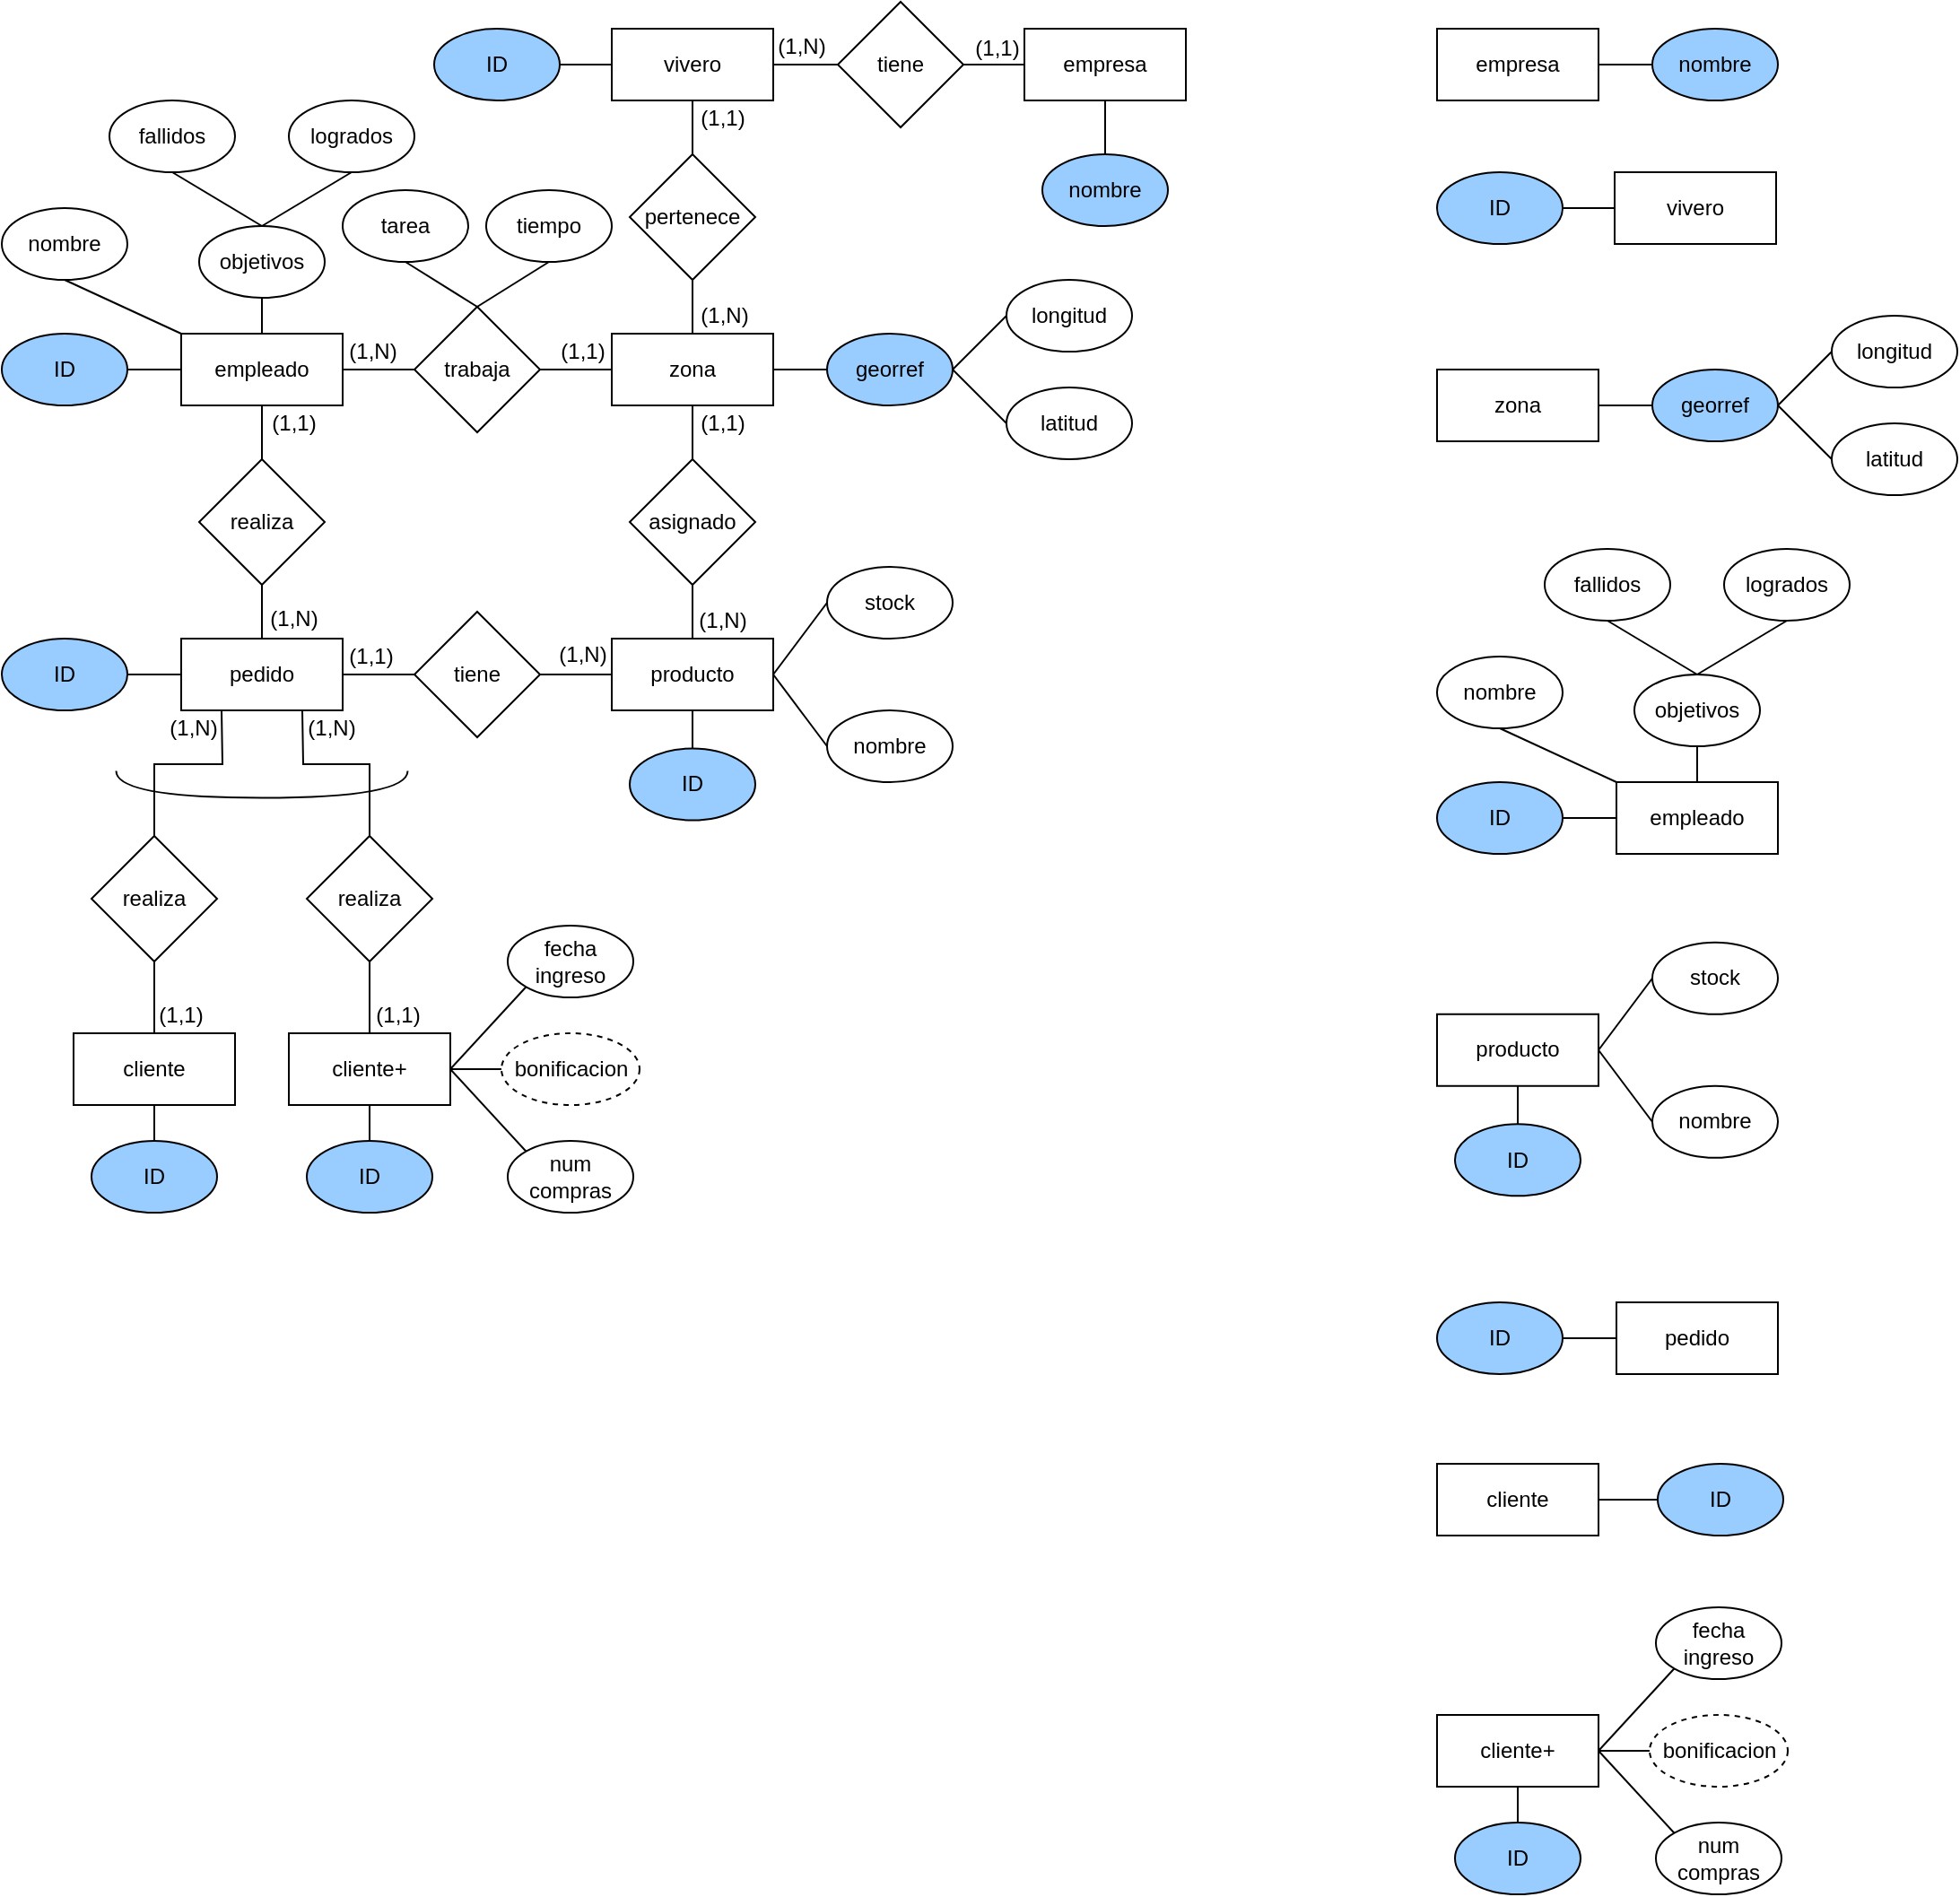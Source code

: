 <mxfile version="24.7.17">
  <diagram name="Page-1" id="-9zppOIPTw8OUFToroB6">
    <mxGraphModel dx="1194" dy="797" grid="1" gridSize="10" guides="1" tooltips="1" connect="1" arrows="1" fold="1" page="1" pageScale="1" pageWidth="827" pageHeight="1169" math="0" shadow="0">
      <root>
        <mxCell id="0" />
        <mxCell id="1" parent="0" />
        <mxCell id="0w6hp5Dj4LU8r-eOPLkV-1" value="vivero" style="rounded=0;whiteSpace=wrap;html=1;" parent="1" vertex="1">
          <mxGeometry x="350" y="80" width="90" height="40" as="geometry" />
        </mxCell>
        <mxCell id="0w6hp5Dj4LU8r-eOPLkV-2" value="zona" style="rounded=0;whiteSpace=wrap;html=1;" parent="1" vertex="1">
          <mxGeometry x="350" y="250" width="90" height="40" as="geometry" />
        </mxCell>
        <mxCell id="0w6hp5Dj4LU8r-eOPLkV-3" value="pertenece" style="rhombus;whiteSpace=wrap;html=1;" parent="1" vertex="1">
          <mxGeometry x="360" y="150" width="70" height="70" as="geometry" />
        </mxCell>
        <mxCell id="0w6hp5Dj4LU8r-eOPLkV-5" value="" style="endArrow=none;html=1;rounded=0;entryX=0.5;entryY=1;entryDx=0;entryDy=0;exitX=0.5;exitY=0;exitDx=0;exitDy=0;" parent="1" source="0w6hp5Dj4LU8r-eOPLkV-3" target="0w6hp5Dj4LU8r-eOPLkV-1" edge="1">
          <mxGeometry width="50" height="50" relative="1" as="geometry">
            <mxPoint x="390" y="410" as="sourcePoint" />
            <mxPoint x="440" y="360" as="targetPoint" />
          </mxGeometry>
        </mxCell>
        <mxCell id="0w6hp5Dj4LU8r-eOPLkV-6" value="" style="endArrow=none;html=1;rounded=0;entryX=0.5;entryY=1;entryDx=0;entryDy=0;exitX=0.5;exitY=0;exitDx=0;exitDy=0;" parent="1" source="0w6hp5Dj4LU8r-eOPLkV-2" target="0w6hp5Dj4LU8r-eOPLkV-3" edge="1">
          <mxGeometry width="50" height="50" relative="1" as="geometry">
            <mxPoint x="390" y="140" as="sourcePoint" />
            <mxPoint x="390" y="100" as="targetPoint" />
          </mxGeometry>
        </mxCell>
        <mxCell id="0w6hp5Dj4LU8r-eOPLkV-7" value="(1,1)" style="text;html=1;align=center;verticalAlign=middle;whiteSpace=wrap;rounded=0;" parent="1" vertex="1">
          <mxGeometry x="392" y="120" width="40" height="20" as="geometry" />
        </mxCell>
        <mxCell id="0w6hp5Dj4LU8r-eOPLkV-8" value="(1,N)" style="text;html=1;align=center;verticalAlign=middle;whiteSpace=wrap;rounded=0;" parent="1" vertex="1">
          <mxGeometry x="393" y="230" width="40" height="20" as="geometry" />
        </mxCell>
        <mxCell id="0w6hp5Dj4LU8r-eOPLkV-9" value="georref" style="ellipse;whiteSpace=wrap;html=1;fillColor=#99CCFF;" parent="1" vertex="1">
          <mxGeometry x="470" y="250" width="70" height="40" as="geometry" />
        </mxCell>
        <mxCell id="0w6hp5Dj4LU8r-eOPLkV-10" value="latitud" style="ellipse;whiteSpace=wrap;html=1;" parent="1" vertex="1">
          <mxGeometry x="570" y="280" width="70" height="40" as="geometry" />
        </mxCell>
        <mxCell id="0w6hp5Dj4LU8r-eOPLkV-11" value="longitud" style="ellipse;whiteSpace=wrap;html=1;" parent="1" vertex="1">
          <mxGeometry x="570" y="220" width="70" height="40" as="geometry" />
        </mxCell>
        <mxCell id="0w6hp5Dj4LU8r-eOPLkV-12" value="" style="endArrow=none;html=1;rounded=0;entryX=0;entryY=0.5;entryDx=0;entryDy=0;exitX=1;exitY=0.5;exitDx=0;exitDy=0;" parent="1" source="0w6hp5Dj4LU8r-eOPLkV-9" target="0w6hp5Dj4LU8r-eOPLkV-11" edge="1">
          <mxGeometry width="50" height="50" relative="1" as="geometry">
            <mxPoint x="390" y="140" as="sourcePoint" />
            <mxPoint x="390" y="100" as="targetPoint" />
          </mxGeometry>
        </mxCell>
        <mxCell id="0w6hp5Dj4LU8r-eOPLkV-13" value="" style="endArrow=none;html=1;rounded=0;exitX=0;exitY=0.5;exitDx=0;exitDy=0;entryX=1;entryY=0.5;entryDx=0;entryDy=0;" parent="1" source="0w6hp5Dj4LU8r-eOPLkV-10" target="0w6hp5Dj4LU8r-eOPLkV-9" edge="1">
          <mxGeometry width="50" height="50" relative="1" as="geometry">
            <mxPoint x="400" y="150" as="sourcePoint" />
            <mxPoint x="550" y="280" as="targetPoint" />
          </mxGeometry>
        </mxCell>
        <mxCell id="0w6hp5Dj4LU8r-eOPLkV-14" value="" style="endArrow=none;html=1;rounded=0;entryX=1;entryY=0.5;entryDx=0;entryDy=0;exitX=0;exitY=0.5;exitDx=0;exitDy=0;" parent="1" source="0w6hp5Dj4LU8r-eOPLkV-9" target="0w6hp5Dj4LU8r-eOPLkV-2" edge="1">
          <mxGeometry width="50" height="50" relative="1" as="geometry">
            <mxPoint x="410" y="160" as="sourcePoint" />
            <mxPoint x="410" y="120" as="targetPoint" />
          </mxGeometry>
        </mxCell>
        <mxCell id="0w6hp5Dj4LU8r-eOPLkV-17" value="trabaja" style="rhombus;whiteSpace=wrap;html=1;" parent="1" vertex="1">
          <mxGeometry x="240" y="235" width="70" height="70" as="geometry" />
        </mxCell>
        <mxCell id="0w6hp5Dj4LU8r-eOPLkV-18" value="empleado" style="rounded=0;whiteSpace=wrap;html=1;" parent="1" vertex="1">
          <mxGeometry x="110" y="250" width="90" height="40" as="geometry" />
        </mxCell>
        <mxCell id="0w6hp5Dj4LU8r-eOPLkV-19" value="" style="endArrow=none;html=1;rounded=0;entryX=1;entryY=0.5;entryDx=0;entryDy=0;exitX=0;exitY=0.5;exitDx=0;exitDy=0;" parent="1" source="0w6hp5Dj4LU8r-eOPLkV-2" target="0w6hp5Dj4LU8r-eOPLkV-17" edge="1">
          <mxGeometry width="50" height="50" relative="1" as="geometry">
            <mxPoint x="550" y="280" as="sourcePoint" />
            <mxPoint x="580" y="250" as="targetPoint" />
          </mxGeometry>
        </mxCell>
        <mxCell id="0w6hp5Dj4LU8r-eOPLkV-20" value="" style="endArrow=none;html=1;rounded=0;entryX=1;entryY=0.5;entryDx=0;entryDy=0;exitX=0;exitY=0.5;exitDx=0;exitDy=0;" parent="1" source="0w6hp5Dj4LU8r-eOPLkV-17" target="0w6hp5Dj4LU8r-eOPLkV-18" edge="1">
          <mxGeometry width="50" height="50" relative="1" as="geometry">
            <mxPoint x="560" y="290" as="sourcePoint" />
            <mxPoint x="590" y="260" as="targetPoint" />
          </mxGeometry>
        </mxCell>
        <mxCell id="0w6hp5Dj4LU8r-eOPLkV-21" value="(1,1)" style="text;html=1;align=center;verticalAlign=middle;whiteSpace=wrap;rounded=0;" parent="1" vertex="1">
          <mxGeometry x="314" y="250" width="40" height="20" as="geometry" />
        </mxCell>
        <mxCell id="0w6hp5Dj4LU8r-eOPLkV-22" value="(1,N)" style="text;html=1;align=center;verticalAlign=middle;whiteSpace=wrap;rounded=0;" parent="1" vertex="1">
          <mxGeometry x="197" y="250" width="40" height="20" as="geometry" />
        </mxCell>
        <mxCell id="0w6hp5Dj4LU8r-eOPLkV-24" value="objetivos" style="ellipse;whiteSpace=wrap;html=1;" parent="1" vertex="1">
          <mxGeometry x="120" y="190" width="70" height="40" as="geometry" />
        </mxCell>
        <mxCell id="0w6hp5Dj4LU8r-eOPLkV-25" value="" style="endArrow=none;html=1;rounded=0;entryX=0.5;entryY=1;entryDx=0;entryDy=0;exitX=0.5;exitY=0;exitDx=0;exitDy=0;" parent="1" source="0w6hp5Dj4LU8r-eOPLkV-18" target="0w6hp5Dj4LU8r-eOPLkV-24" edge="1">
          <mxGeometry width="50" height="50" relative="1" as="geometry">
            <mxPoint x="550" y="280" as="sourcePoint" />
            <mxPoint x="580" y="250" as="targetPoint" />
          </mxGeometry>
        </mxCell>
        <mxCell id="0w6hp5Dj4LU8r-eOPLkV-26" value="logrados" style="ellipse;whiteSpace=wrap;html=1;" parent="1" vertex="1">
          <mxGeometry x="170" y="120" width="70" height="40" as="geometry" />
        </mxCell>
        <mxCell id="0w6hp5Dj4LU8r-eOPLkV-27" value="fallidos" style="ellipse;whiteSpace=wrap;html=1;" parent="1" vertex="1">
          <mxGeometry x="70" y="120" width="70" height="40" as="geometry" />
        </mxCell>
        <mxCell id="0w6hp5Dj4LU8r-eOPLkV-28" value="" style="endArrow=none;html=1;rounded=0;entryX=0.5;entryY=1;entryDx=0;entryDy=0;" parent="1" target="0w6hp5Dj4LU8r-eOPLkV-18" edge="1">
          <mxGeometry width="50" height="50" relative="1" as="geometry">
            <mxPoint x="155" y="320" as="sourcePoint" />
            <mxPoint x="165" y="230" as="targetPoint" />
          </mxGeometry>
        </mxCell>
        <mxCell id="0w6hp5Dj4LU8r-eOPLkV-29" value="" style="endArrow=none;html=1;rounded=0;entryX=0.5;entryY=1;entryDx=0;entryDy=0;exitX=0.5;exitY=0;exitDx=0;exitDy=0;" parent="1" source="0w6hp5Dj4LU8r-eOPLkV-24" target="0w6hp5Dj4LU8r-eOPLkV-27" edge="1">
          <mxGeometry width="50" height="50" relative="1" as="geometry">
            <mxPoint x="175" y="270" as="sourcePoint" />
            <mxPoint x="175" y="240" as="targetPoint" />
          </mxGeometry>
        </mxCell>
        <mxCell id="0w6hp5Dj4LU8r-eOPLkV-30" value="" style="endArrow=none;html=1;rounded=0;exitX=0;exitY=0.5;exitDx=0;exitDy=0;entryX=1;entryY=0.5;entryDx=0;entryDy=0;" parent="1" source="0w6hp5Dj4LU8r-eOPLkV-18" target="0w6hp5Dj4LU8r-eOPLkV-31" edge="1">
          <mxGeometry width="50" height="50" relative="1" as="geometry">
            <mxPoint x="165" y="260" as="sourcePoint" />
            <mxPoint x="70" y="270" as="targetPoint" />
          </mxGeometry>
        </mxCell>
        <mxCell id="0w6hp5Dj4LU8r-eOPLkV-31" value="ID" style="ellipse;whiteSpace=wrap;html=1;fillColor=#99CCFF;" parent="1" vertex="1">
          <mxGeometry x="10" y="250" width="70" height="40" as="geometry" />
        </mxCell>
        <mxCell id="0w6hp5Dj4LU8r-eOPLkV-35" value="" style="endArrow=none;html=1;rounded=0;exitX=0;exitY=0;exitDx=0;exitDy=0;entryX=0.5;entryY=1;entryDx=0;entryDy=0;" parent="1" source="0w6hp5Dj4LU8r-eOPLkV-18" target="0w6hp5Dj4LU8r-eOPLkV-36" edge="1">
          <mxGeometry width="50" height="50" relative="1" as="geometry">
            <mxPoint x="110" y="215" as="sourcePoint" />
            <mxPoint x="70" y="215" as="targetPoint" />
          </mxGeometry>
        </mxCell>
        <mxCell id="0w6hp5Dj4LU8r-eOPLkV-36" value="nombre" style="ellipse;whiteSpace=wrap;html=1;" parent="1" vertex="1">
          <mxGeometry x="10" y="180" width="70" height="40" as="geometry" />
        </mxCell>
        <mxCell id="0w6hp5Dj4LU8r-eOPLkV-37" value="pedido" style="rounded=0;whiteSpace=wrap;html=1;" parent="1" vertex="1">
          <mxGeometry x="110" y="420" width="90" height="40" as="geometry" />
        </mxCell>
        <mxCell id="0w6hp5Dj4LU8r-eOPLkV-38" value="realiza" style="rhombus;whiteSpace=wrap;html=1;" parent="1" vertex="1">
          <mxGeometry x="120" y="320" width="70" height="70" as="geometry" />
        </mxCell>
        <mxCell id="0w6hp5Dj4LU8r-eOPLkV-39" value="" style="endArrow=none;html=1;rounded=0;entryX=0.5;entryY=1;entryDx=0;entryDy=0;exitX=0.5;exitY=0;exitDx=0;exitDy=0;" parent="1" source="0w6hp5Dj4LU8r-eOPLkV-24" target="0w6hp5Dj4LU8r-eOPLkV-26" edge="1">
          <mxGeometry width="50" height="50" relative="1" as="geometry">
            <mxPoint x="165" y="200" as="sourcePoint" />
            <mxPoint x="215" y="170" as="targetPoint" />
          </mxGeometry>
        </mxCell>
        <mxCell id="0w6hp5Dj4LU8r-eOPLkV-40" value="" style="endArrow=none;html=1;rounded=0;entryX=0.5;entryY=0;entryDx=0;entryDy=0;" parent="1" target="0w6hp5Dj4LU8r-eOPLkV-37" edge="1">
          <mxGeometry width="50" height="50" relative="1" as="geometry">
            <mxPoint x="155" y="390" as="sourcePoint" />
            <mxPoint x="225" y="180" as="targetPoint" />
          </mxGeometry>
        </mxCell>
        <mxCell id="0w6hp5Dj4LU8r-eOPLkV-41" value="(1,N)" style="text;html=1;align=center;verticalAlign=middle;whiteSpace=wrap;rounded=0;" parent="1" vertex="1">
          <mxGeometry x="153" y="399" width="40" height="20" as="geometry" />
        </mxCell>
        <mxCell id="0w6hp5Dj4LU8r-eOPLkV-42" value="(1,1)" style="text;html=1;align=center;verticalAlign=middle;whiteSpace=wrap;rounded=0;" parent="1" vertex="1">
          <mxGeometry x="153" y="290" width="40" height="20" as="geometry" />
        </mxCell>
        <mxCell id="0w6hp5Dj4LU8r-eOPLkV-44" value="producto" style="rounded=0;whiteSpace=wrap;html=1;" parent="1" vertex="1">
          <mxGeometry x="350" y="420" width="90" height="40" as="geometry" />
        </mxCell>
        <mxCell id="0w6hp5Dj4LU8r-eOPLkV-45" value="asignado" style="rhombus;whiteSpace=wrap;html=1;" parent="1" vertex="1">
          <mxGeometry x="360" y="320" width="70" height="70" as="geometry" />
        </mxCell>
        <mxCell id="0w6hp5Dj4LU8r-eOPLkV-47" value="" style="endArrow=none;html=1;rounded=0;entryX=0.5;entryY=1;entryDx=0;entryDy=0;exitX=0.5;exitY=0;exitDx=0;exitDy=0;" parent="1" source="0w6hp5Dj4LU8r-eOPLkV-44" target="0w6hp5Dj4LU8r-eOPLkV-45" edge="1">
          <mxGeometry width="50" height="50" relative="1" as="geometry">
            <mxPoint x="165" y="330" as="sourcePoint" />
            <mxPoint x="165" y="300" as="targetPoint" />
          </mxGeometry>
        </mxCell>
        <mxCell id="0w6hp5Dj4LU8r-eOPLkV-48" value="" style="endArrow=none;html=1;rounded=0;entryX=0.5;entryY=1;entryDx=0;entryDy=0;exitX=0.5;exitY=0;exitDx=0;exitDy=0;" parent="1" source="0w6hp5Dj4LU8r-eOPLkV-45" target="0w6hp5Dj4LU8r-eOPLkV-2" edge="1">
          <mxGeometry width="50" height="50" relative="1" as="geometry">
            <mxPoint x="405" y="430" as="sourcePoint" />
            <mxPoint x="405" y="400" as="targetPoint" />
          </mxGeometry>
        </mxCell>
        <mxCell id="0w6hp5Dj4LU8r-eOPLkV-49" value="(1,N)" style="text;html=1;align=center;verticalAlign=middle;whiteSpace=wrap;rounded=0;" parent="1" vertex="1">
          <mxGeometry x="392" y="400" width="40" height="20" as="geometry" />
        </mxCell>
        <mxCell id="0w6hp5Dj4LU8r-eOPLkV-50" value="(1,1)" style="text;html=1;align=center;verticalAlign=middle;whiteSpace=wrap;rounded=0;" parent="1" vertex="1">
          <mxGeometry x="392" y="290" width="40" height="20" as="geometry" />
        </mxCell>
        <mxCell id="0w6hp5Dj4LU8r-eOPLkV-51" value="tiene" style="rhombus;whiteSpace=wrap;html=1;" parent="1" vertex="1">
          <mxGeometry x="240" y="405" width="70" height="70" as="geometry" />
        </mxCell>
        <mxCell id="0w6hp5Dj4LU8r-eOPLkV-55" value="" style="endArrow=none;html=1;rounded=0;entryX=0;entryY=0.5;entryDx=0;entryDy=0;exitX=1;exitY=0.5;exitDx=0;exitDy=0;" parent="1" source="0w6hp5Dj4LU8r-eOPLkV-37" target="0w6hp5Dj4LU8r-eOPLkV-51" edge="1">
          <mxGeometry width="50" height="50" relative="1" as="geometry">
            <mxPoint x="180" y="510" as="sourcePoint" />
            <mxPoint x="230" y="460" as="targetPoint" />
          </mxGeometry>
        </mxCell>
        <mxCell id="0w6hp5Dj4LU8r-eOPLkV-56" value="" style="endArrow=none;html=1;rounded=0;entryX=0;entryY=0.5;entryDx=0;entryDy=0;exitX=1;exitY=0.5;exitDx=0;exitDy=0;" parent="1" source="0w6hp5Dj4LU8r-eOPLkV-51" target="0w6hp5Dj4LU8r-eOPLkV-44" edge="1">
          <mxGeometry width="50" height="50" relative="1" as="geometry">
            <mxPoint x="210" y="450" as="sourcePoint" />
            <mxPoint x="250" y="450" as="targetPoint" />
          </mxGeometry>
        </mxCell>
        <mxCell id="0w6hp5Dj4LU8r-eOPLkV-57" value="(1,N)" style="text;html=1;align=center;verticalAlign=middle;whiteSpace=wrap;rounded=0;" parent="1" vertex="1">
          <mxGeometry x="314" y="419" width="40" height="20" as="geometry" />
        </mxCell>
        <mxCell id="0w6hp5Dj4LU8r-eOPLkV-58" value="(1,1)" style="text;html=1;align=center;verticalAlign=middle;whiteSpace=wrap;rounded=0;" parent="1" vertex="1">
          <mxGeometry x="196" y="420" width="40" height="20" as="geometry" />
        </mxCell>
        <mxCell id="0w6hp5Dj4LU8r-eOPLkV-59" value="&lt;div&gt;cliente&lt;/div&gt;" style="rounded=0;whiteSpace=wrap;html=1;" parent="1" vertex="1">
          <mxGeometry x="50" y="640" width="90" height="40" as="geometry" />
        </mxCell>
        <mxCell id="0w6hp5Dj4LU8r-eOPLkV-60" value="cliente+" style="rounded=0;whiteSpace=wrap;html=1;" parent="1" vertex="1">
          <mxGeometry x="170" y="640" width="90" height="40" as="geometry" />
        </mxCell>
        <mxCell id="0w6hp5Dj4LU8r-eOPLkV-62" value="realiza" style="rhombus;whiteSpace=wrap;html=1;" parent="1" vertex="1">
          <mxGeometry x="60" y="530" width="70" height="70" as="geometry" />
        </mxCell>
        <mxCell id="0w6hp5Dj4LU8r-eOPLkV-63" value="" style="endArrow=none;html=1;rounded=0;exitX=0.5;exitY=0;exitDx=0;exitDy=0;entryX=0.25;entryY=1;entryDx=0;entryDy=0;" parent="1" source="0w6hp5Dj4LU8r-eOPLkV-62" target="0w6hp5Dj4LU8r-eOPLkV-37" edge="1">
          <mxGeometry width="50" height="50" relative="1" as="geometry">
            <mxPoint x="300" y="470" as="sourcePoint" />
            <mxPoint x="350" y="420" as="targetPoint" />
            <Array as="points">
              <mxPoint x="95" y="490" />
              <mxPoint x="133" y="490" />
            </Array>
          </mxGeometry>
        </mxCell>
        <mxCell id="0w6hp5Dj4LU8r-eOPLkV-64" value="" style="endArrow=none;html=1;rounded=0;exitX=0.5;exitY=1;exitDx=0;exitDy=0;entryX=0.5;entryY=0;entryDx=0;entryDy=0;" parent="1" source="0w6hp5Dj4LU8r-eOPLkV-62" target="0w6hp5Dj4LU8r-eOPLkV-59" edge="1">
          <mxGeometry width="50" height="50" relative="1" as="geometry">
            <mxPoint x="250" y="520" as="sourcePoint" />
            <mxPoint x="300" y="470" as="targetPoint" />
          </mxGeometry>
        </mxCell>
        <mxCell id="0w6hp5Dj4LU8r-eOPLkV-65" value="realiza" style="rhombus;whiteSpace=wrap;html=1;" parent="1" vertex="1">
          <mxGeometry x="180" y="530" width="70" height="70" as="geometry" />
        </mxCell>
        <mxCell id="0w6hp5Dj4LU8r-eOPLkV-66" value="" style="endArrow=none;html=1;rounded=0;exitX=0.5;exitY=1;exitDx=0;exitDy=0;entryX=0.5;entryY=0;entryDx=0;entryDy=0;" parent="1" source="0w6hp5Dj4LU8r-eOPLkV-65" target="0w6hp5Dj4LU8r-eOPLkV-60" edge="1">
          <mxGeometry width="50" height="50" relative="1" as="geometry">
            <mxPoint x="105" y="570" as="sourcePoint" />
            <mxPoint x="105" y="600" as="targetPoint" />
          </mxGeometry>
        </mxCell>
        <mxCell id="0w6hp5Dj4LU8r-eOPLkV-67" value="" style="endArrow=none;html=1;rounded=0;exitX=0.5;exitY=0;exitDx=0;exitDy=0;entryX=0.75;entryY=1;entryDx=0;entryDy=0;" parent="1" source="0w6hp5Dj4LU8r-eOPLkV-65" target="0w6hp5Dj4LU8r-eOPLkV-37" edge="1">
          <mxGeometry width="50" height="50" relative="1" as="geometry">
            <mxPoint x="250" y="520" as="sourcePoint" />
            <mxPoint x="300" y="470" as="targetPoint" />
            <Array as="points">
              <mxPoint x="215" y="490" />
              <mxPoint x="178" y="490" />
            </Array>
          </mxGeometry>
        </mxCell>
        <mxCell id="0w6hp5Dj4LU8r-eOPLkV-68" value="(1,N)" style="text;html=1;align=center;verticalAlign=middle;whiteSpace=wrap;rounded=0;" parent="1" vertex="1">
          <mxGeometry x="174" y="460" width="40" height="20" as="geometry" />
        </mxCell>
        <mxCell id="0w6hp5Dj4LU8r-eOPLkV-69" value="(1,N)" style="text;html=1;align=center;verticalAlign=middle;whiteSpace=wrap;rounded=0;" parent="1" vertex="1">
          <mxGeometry x="97" y="460" width="40" height="20" as="geometry" />
        </mxCell>
        <mxCell id="0w6hp5Dj4LU8r-eOPLkV-70" value="(1,1)" style="text;html=1;align=center;verticalAlign=middle;whiteSpace=wrap;rounded=0;" parent="1" vertex="1">
          <mxGeometry x="211" y="620" width="40" height="20" as="geometry" />
        </mxCell>
        <mxCell id="0w6hp5Dj4LU8r-eOPLkV-71" value="(1,1)" style="text;html=1;align=center;verticalAlign=middle;whiteSpace=wrap;rounded=0;" parent="1" vertex="1">
          <mxGeometry x="90" y="620" width="40" height="20" as="geometry" />
        </mxCell>
        <mxCell id="0w6hp5Dj4LU8r-eOPLkV-72" value="stock" style="ellipse;whiteSpace=wrap;html=1;" parent="1" vertex="1">
          <mxGeometry x="470" y="380" width="70" height="40" as="geometry" />
        </mxCell>
        <mxCell id="0w6hp5Dj4LU8r-eOPLkV-73" value="" style="endArrow=none;html=1;rounded=0;exitX=0;exitY=0.5;exitDx=0;exitDy=0;entryX=1;entryY=0.5;entryDx=0;entryDy=0;" parent="1" source="0w6hp5Dj4LU8r-eOPLkV-72" target="0w6hp5Dj4LU8r-eOPLkV-44" edge="1">
          <mxGeometry width="50" height="50" relative="1" as="geometry">
            <mxPoint x="580" y="310" as="sourcePoint" />
            <mxPoint x="550" y="280" as="targetPoint" />
          </mxGeometry>
        </mxCell>
        <mxCell id="0w6hp5Dj4LU8r-eOPLkV-74" value="&lt;span style=&quot;color: rgba(0, 0, 0, 0); font-family: monospace; font-size: 0px; text-align: start; background-color: rgb(251, 251, 251);&quot;&gt;%3CmxGraphModel%3E%3Croot%3E%3CmxCell%20id%3D%220%22%2F%3E%3CmxCell%20id%3D%221%22%20parent%3D%220%22%2F%3E%3CmxCell%20id%3D%222%22%20value%3D%22longitud%22%20style%3D%22ellipse%3BwhiteSpace%3Dwrap%3Bhtml%3D1%3B%22%20vertex%3D%221%22%20parent%3D%221%22%3E%3CmxGeometry%20x%3D%22570%22%20y%3D%22220%22%20width%3D%2270%22%20height%3D%2240%22%20as%3D%22geometry%22%2F%3E%3C%2FmxCell%3E%3C%2Froot%3E%3C%2FmxGraphModel%3E&lt;/span&gt;" style="endArrow=none;html=1;rounded=0;entryX=0.5;entryY=0;entryDx=0;entryDy=0;exitX=0.5;exitY=1;exitDx=0;exitDy=0;" parent="1" source="0w6hp5Dj4LU8r-eOPLkV-75" target="0w6hp5Dj4LU8r-eOPLkV-17" edge="1">
          <mxGeometry width="50" height="50" relative="1" as="geometry">
            <mxPoint x="275" y="210" as="sourcePoint" />
            <mxPoint x="560" y="290" as="targetPoint" />
          </mxGeometry>
        </mxCell>
        <mxCell id="0w6hp5Dj4LU8r-eOPLkV-75" value="tarea" style="ellipse;whiteSpace=wrap;html=1;" parent="1" vertex="1">
          <mxGeometry x="200" y="170" width="70" height="40" as="geometry" />
        </mxCell>
        <mxCell id="0w6hp5Dj4LU8r-eOPLkV-76" value="&lt;span style=&quot;color: rgba(0, 0, 0, 0); font-family: monospace; font-size: 0px; text-align: start; background-color: rgb(251, 251, 251);&quot;&gt;%3CmxGraphModel%3E%3Croot%3E%3CmxCell%20id%3D%220%22%2F%3E%3CmxCell%20id%3D%221%22%20parent%3D%220%22%2F%3E%3CmxCell%20id%3D%222%22%20value%3D%22longitud%22%20style%3D%22ellipse%3BwhiteSpace%3Dwrap%3Bhtml%3D1%3B%22%20vertex%3D%221%22%20parent%3D%221%22%3E%3CmxGeometry%20x%3D%22570%22%20y%3D%22220%22%20width%3D%2270%22%20height%3D%2240%22%20as%3D%22geometry%22%2F%3E%3C%2FmxCell%3E%3C%2Froot%3E%3C%2FmxGraphModel%3E&lt;/span&gt;" style="endArrow=none;html=1;rounded=0;entryX=0.5;entryY=0;entryDx=0;entryDy=0;exitX=0.5;exitY=1;exitDx=0;exitDy=0;" parent="1" source="0w6hp5Dj4LU8r-eOPLkV-77" target="0w6hp5Dj4LU8r-eOPLkV-17" edge="1">
          <mxGeometry width="50" height="50" relative="1" as="geometry">
            <mxPoint x="335" y="215" as="sourcePoint" />
            <mxPoint x="325" y="230" as="targetPoint" />
          </mxGeometry>
        </mxCell>
        <mxCell id="0w6hp5Dj4LU8r-eOPLkV-77" value="tiempo" style="ellipse;whiteSpace=wrap;html=1;" parent="1" vertex="1">
          <mxGeometry x="280" y="170" width="70" height="40" as="geometry" />
        </mxCell>
        <mxCell id="0w6hp5Dj4LU8r-eOPLkV-80" value="" style="shape=requiredInterface;html=1;verticalLabelPosition=bottom;sketch=0;rotation=90;" parent="1" vertex="1">
          <mxGeometry x="147.5" y="420" width="15" height="162.5" as="geometry" />
        </mxCell>
        <mxCell id="0w6hp5Dj4LU8r-eOPLkV-81" value="fecha ingreso" style="ellipse;whiteSpace=wrap;html=1;" parent="1" vertex="1">
          <mxGeometry x="292" y="580" width="70" height="40" as="geometry" />
        </mxCell>
        <mxCell id="0w6hp5Dj4LU8r-eOPLkV-83" value="bonificacion" style="ellipse;whiteSpace=wrap;html=1;align=center;dashed=1;" parent="1" vertex="1">
          <mxGeometry x="288.5" y="640" width="77" height="40" as="geometry" />
        </mxCell>
        <mxCell id="0w6hp5Dj4LU8r-eOPLkV-84" value="num compras" style="ellipse;whiteSpace=wrap;html=1;" parent="1" vertex="1">
          <mxGeometry x="292" y="700" width="70" height="40" as="geometry" />
        </mxCell>
        <mxCell id="0w6hp5Dj4LU8r-eOPLkV-85" value="" style="endArrow=none;html=1;rounded=0;exitX=1;exitY=0.5;exitDx=0;exitDy=0;entryX=0;entryY=0;entryDx=0;entryDy=0;" parent="1" source="0w6hp5Dj4LU8r-eOPLkV-60" target="0w6hp5Dj4LU8r-eOPLkV-84" edge="1">
          <mxGeometry width="50" height="50" relative="1" as="geometry">
            <mxPoint x="225" y="610" as="sourcePoint" />
            <mxPoint x="270" y="660" as="targetPoint" />
          </mxGeometry>
        </mxCell>
        <mxCell id="0w6hp5Dj4LU8r-eOPLkV-86" value="" style="endArrow=none;html=1;rounded=0;exitX=1;exitY=0.5;exitDx=0;exitDy=0;entryX=0;entryY=0.5;entryDx=0;entryDy=0;" parent="1" source="0w6hp5Dj4LU8r-eOPLkV-60" target="0w6hp5Dj4LU8r-eOPLkV-83" edge="1">
          <mxGeometry width="50" height="50" relative="1" as="geometry">
            <mxPoint x="235" y="620" as="sourcePoint" />
            <mxPoint x="235" y="660" as="targetPoint" />
          </mxGeometry>
        </mxCell>
        <mxCell id="0w6hp5Dj4LU8r-eOPLkV-87" value="" style="endArrow=none;html=1;rounded=0;exitX=1;exitY=0.5;exitDx=0;exitDy=0;entryX=0;entryY=1;entryDx=0;entryDy=0;" parent="1" source="0w6hp5Dj4LU8r-eOPLkV-60" target="0w6hp5Dj4LU8r-eOPLkV-81" edge="1">
          <mxGeometry width="50" height="50" relative="1" as="geometry">
            <mxPoint x="245" y="630" as="sourcePoint" />
            <mxPoint x="245" y="670" as="targetPoint" />
          </mxGeometry>
        </mxCell>
        <mxCell id="0w6hp5Dj4LU8r-eOPLkV-88" value="ID" style="ellipse;whiteSpace=wrap;html=1;fillColor=#99CCFF;" parent="1" vertex="1">
          <mxGeometry x="180" y="700" width="70" height="40" as="geometry" />
        </mxCell>
        <mxCell id="0w6hp5Dj4LU8r-eOPLkV-89" value="" style="endArrow=none;html=1;rounded=0;exitX=0.5;exitY=0;exitDx=0;exitDy=0;entryX=0.5;entryY=1;entryDx=0;entryDy=0;" parent="1" source="0w6hp5Dj4LU8r-eOPLkV-88" target="0w6hp5Dj4LU8r-eOPLkV-60" edge="1">
          <mxGeometry width="50" height="50" relative="1" as="geometry">
            <mxPoint x="270" y="670" as="sourcePoint" />
            <mxPoint x="312" y="624" as="targetPoint" />
          </mxGeometry>
        </mxCell>
        <mxCell id="0w6hp5Dj4LU8r-eOPLkV-90" value="ID" style="ellipse;whiteSpace=wrap;html=1;fillColor=#99CCFF;" parent="1" vertex="1">
          <mxGeometry x="60" y="700" width="70" height="40" as="geometry" />
        </mxCell>
        <mxCell id="0w6hp5Dj4LU8r-eOPLkV-91" value="" style="endArrow=none;html=1;rounded=0;exitX=0.5;exitY=0;exitDx=0;exitDy=0;entryX=0.5;entryY=1;entryDx=0;entryDy=0;" parent="1" source="0w6hp5Dj4LU8r-eOPLkV-90" target="0w6hp5Dj4LU8r-eOPLkV-59" edge="1">
          <mxGeometry width="50" height="50" relative="1" as="geometry">
            <mxPoint x="225" y="710" as="sourcePoint" />
            <mxPoint x="225" y="690" as="targetPoint" />
          </mxGeometry>
        </mxCell>
        <mxCell id="0w6hp5Dj4LU8r-eOPLkV-92" value="ID" style="ellipse;whiteSpace=wrap;html=1;fillColor=#99CCFF;" parent="1" vertex="1">
          <mxGeometry x="10" y="420" width="70" height="40" as="geometry" />
        </mxCell>
        <mxCell id="0w6hp5Dj4LU8r-eOPLkV-93" value="" style="endArrow=none;html=1;rounded=0;exitX=0;exitY=0.5;exitDx=0;exitDy=0;entryX=1;entryY=0.5;entryDx=0;entryDy=0;" parent="1" source="0w6hp5Dj4LU8r-eOPLkV-37" target="0w6hp5Dj4LU8r-eOPLkV-92" edge="1">
          <mxGeometry width="50" height="50" relative="1" as="geometry">
            <mxPoint x="120" y="280" as="sourcePoint" />
            <mxPoint x="90" y="280" as="targetPoint" />
          </mxGeometry>
        </mxCell>
        <mxCell id="0w6hp5Dj4LU8r-eOPLkV-94" value="ID" style="ellipse;whiteSpace=wrap;html=1;fillColor=#99CCFF;" parent="1" vertex="1">
          <mxGeometry x="360" y="481.25" width="70" height="40" as="geometry" />
        </mxCell>
        <mxCell id="0w6hp5Dj4LU8r-eOPLkV-95" value="" style="endArrow=none;html=1;rounded=0;exitX=0.5;exitY=0;exitDx=0;exitDy=0;entryX=0.5;entryY=1;entryDx=0;entryDy=0;" parent="1" source="0w6hp5Dj4LU8r-eOPLkV-94" target="0w6hp5Dj4LU8r-eOPLkV-44" edge="1">
          <mxGeometry width="50" height="50" relative="1" as="geometry">
            <mxPoint x="480" y="450" as="sourcePoint" />
            <mxPoint x="450" y="450" as="targetPoint" />
          </mxGeometry>
        </mxCell>
        <mxCell id="0w6hp5Dj4LU8r-eOPLkV-96" value="nombre" style="ellipse;whiteSpace=wrap;html=1;" parent="1" vertex="1">
          <mxGeometry x="470" y="460" width="70" height="40" as="geometry" />
        </mxCell>
        <mxCell id="0w6hp5Dj4LU8r-eOPLkV-97" value="" style="endArrow=none;html=1;rounded=0;exitX=0;exitY=0.5;exitDx=0;exitDy=0;entryX=1;entryY=0.5;entryDx=0;entryDy=0;" parent="1" source="0w6hp5Dj4LU8r-eOPLkV-96" target="0w6hp5Dj4LU8r-eOPLkV-44" edge="1">
          <mxGeometry width="50" height="50" relative="1" as="geometry">
            <mxPoint x="580" y="360" as="sourcePoint" />
            <mxPoint x="440" y="490" as="targetPoint" />
          </mxGeometry>
        </mxCell>
        <mxCell id="0w6hp5Dj4LU8r-eOPLkV-98" value="ID" style="ellipse;whiteSpace=wrap;html=1;fillColor=#99CCFF;" parent="1" vertex="1">
          <mxGeometry x="251" y="80" width="70" height="40" as="geometry" />
        </mxCell>
        <mxCell id="0w6hp5Dj4LU8r-eOPLkV-99" value="" style="endArrow=none;html=1;rounded=0;entryX=1;entryY=0.5;entryDx=0;entryDy=0;exitX=0;exitY=0.5;exitDx=0;exitDy=0;" parent="1" source="0w6hp5Dj4LU8r-eOPLkV-1" target="0w6hp5Dj4LU8r-eOPLkV-98" edge="1">
          <mxGeometry width="50" height="50" relative="1" as="geometry">
            <mxPoint x="550" y="280" as="sourcePoint" />
            <mxPoint x="580" y="250" as="targetPoint" />
          </mxGeometry>
        </mxCell>
        <mxCell id="0w6hp5Dj4LU8r-eOPLkV-101" value="tiene" style="rhombus;whiteSpace=wrap;html=1;" parent="1" vertex="1">
          <mxGeometry x="476" y="65" width="70" height="70" as="geometry" />
        </mxCell>
        <mxCell id="0w6hp5Dj4LU8r-eOPLkV-102" value="(1,N)" style="text;html=1;align=center;verticalAlign=middle;whiteSpace=wrap;rounded=0;" parent="1" vertex="1">
          <mxGeometry x="436" y="80" width="40" height="20" as="geometry" />
        </mxCell>
        <mxCell id="0w6hp5Dj4LU8r-eOPLkV-103" value="" style="endArrow=none;html=1;rounded=0;entryX=1;entryY=0.5;entryDx=0;entryDy=0;exitX=0;exitY=0.5;exitDx=0;exitDy=0;" parent="1" source="0w6hp5Dj4LU8r-eOPLkV-101" target="0w6hp5Dj4LU8r-eOPLkV-1" edge="1">
          <mxGeometry width="50" height="50" relative="1" as="geometry">
            <mxPoint x="360" y="110" as="sourcePoint" />
            <mxPoint x="331" y="110" as="targetPoint" />
          </mxGeometry>
        </mxCell>
        <mxCell id="0w6hp5Dj4LU8r-eOPLkV-104" value="empresa" style="rounded=0;whiteSpace=wrap;html=1;" parent="1" vertex="1">
          <mxGeometry x="580" y="80" width="90" height="40" as="geometry" />
        </mxCell>
        <mxCell id="0w6hp5Dj4LU8r-eOPLkV-105" value="" style="endArrow=none;html=1;rounded=0;entryX=1;entryY=0.5;entryDx=0;entryDy=0;exitX=0;exitY=0.5;exitDx=0;exitDy=0;" parent="1" source="0w6hp5Dj4LU8r-eOPLkV-104" target="0w6hp5Dj4LU8r-eOPLkV-101" edge="1">
          <mxGeometry width="50" height="50" relative="1" as="geometry">
            <mxPoint x="360" y="110" as="sourcePoint" />
            <mxPoint x="331" y="110" as="targetPoint" />
          </mxGeometry>
        </mxCell>
        <mxCell id="0w6hp5Dj4LU8r-eOPLkV-106" value="(1,1)" style="text;html=1;align=center;verticalAlign=middle;whiteSpace=wrap;rounded=0;" parent="1" vertex="1">
          <mxGeometry x="545" y="81" width="40" height="20" as="geometry" />
        </mxCell>
        <mxCell id="0w6hp5Dj4LU8r-eOPLkV-107" value="nombre" style="ellipse;whiteSpace=wrap;html=1;fillColor=#99CCFF;" parent="1" vertex="1">
          <mxGeometry x="590" y="150" width="70" height="40" as="geometry" />
        </mxCell>
        <mxCell id="0w6hp5Dj4LU8r-eOPLkV-108" value="" style="endArrow=none;html=1;rounded=0;exitX=0.5;exitY=1;exitDx=0;exitDy=0;entryX=0.5;entryY=0;entryDx=0;entryDy=0;" parent="1" source="0w6hp5Dj4LU8r-eOPLkV-104" target="0w6hp5Dj4LU8r-eOPLkV-107" edge="1">
          <mxGeometry width="50" height="50" relative="1" as="geometry">
            <mxPoint x="486" y="110" as="sourcePoint" />
            <mxPoint x="625" y="150" as="targetPoint" />
          </mxGeometry>
        </mxCell>
        <mxCell id="JG99IvdZPkkhDdZt2j7j-1" value="empresa" style="rounded=0;whiteSpace=wrap;html=1;" vertex="1" parent="1">
          <mxGeometry x="810" y="80" width="90" height="40" as="geometry" />
        </mxCell>
        <mxCell id="JG99IvdZPkkhDdZt2j7j-2" value="nombre" style="ellipse;whiteSpace=wrap;html=1;fillColor=#99CCFF;" vertex="1" parent="1">
          <mxGeometry x="930" y="80" width="70" height="40" as="geometry" />
        </mxCell>
        <mxCell id="JG99IvdZPkkhDdZt2j7j-3" value="" style="endArrow=none;html=1;rounded=0;exitX=1;exitY=0.5;exitDx=0;exitDy=0;entryX=0;entryY=0.5;entryDx=0;entryDy=0;" edge="1" parent="1" source="JG99IvdZPkkhDdZt2j7j-1" target="JG99IvdZPkkhDdZt2j7j-2">
          <mxGeometry width="50" height="50" relative="1" as="geometry">
            <mxPoint x="716" y="110" as="sourcePoint" />
            <mxPoint x="855" y="150" as="targetPoint" />
          </mxGeometry>
        </mxCell>
        <mxCell id="JG99IvdZPkkhDdZt2j7j-4" value="vivero" style="rounded=0;whiteSpace=wrap;html=1;" vertex="1" parent="1">
          <mxGeometry x="909" y="160" width="90" height="40" as="geometry" />
        </mxCell>
        <mxCell id="JG99IvdZPkkhDdZt2j7j-5" value="ID" style="ellipse;whiteSpace=wrap;html=1;fillColor=#99CCFF;" vertex="1" parent="1">
          <mxGeometry x="810" y="160" width="70" height="40" as="geometry" />
        </mxCell>
        <mxCell id="JG99IvdZPkkhDdZt2j7j-6" value="" style="endArrow=none;html=1;rounded=0;entryX=1;entryY=0.5;entryDx=0;entryDy=0;exitX=0;exitY=0.5;exitDx=0;exitDy=0;" edge="1" parent="1" source="JG99IvdZPkkhDdZt2j7j-4" target="JG99IvdZPkkhDdZt2j7j-5">
          <mxGeometry width="50" height="50" relative="1" as="geometry">
            <mxPoint x="1109" y="360" as="sourcePoint" />
            <mxPoint x="1139" y="330" as="targetPoint" />
          </mxGeometry>
        </mxCell>
        <mxCell id="JG99IvdZPkkhDdZt2j7j-7" value="zona" style="rounded=0;whiteSpace=wrap;html=1;" vertex="1" parent="1">
          <mxGeometry x="810" y="270" width="90" height="40" as="geometry" />
        </mxCell>
        <mxCell id="JG99IvdZPkkhDdZt2j7j-8" value="georref" style="ellipse;whiteSpace=wrap;html=1;fillColor=#99CCFF;" vertex="1" parent="1">
          <mxGeometry x="930" y="270" width="70" height="40" as="geometry" />
        </mxCell>
        <mxCell id="JG99IvdZPkkhDdZt2j7j-9" value="latitud" style="ellipse;whiteSpace=wrap;html=1;" vertex="1" parent="1">
          <mxGeometry x="1030" y="300" width="70" height="40" as="geometry" />
        </mxCell>
        <mxCell id="JG99IvdZPkkhDdZt2j7j-10" value="longitud" style="ellipse;whiteSpace=wrap;html=1;" vertex="1" parent="1">
          <mxGeometry x="1030" y="240" width="70" height="40" as="geometry" />
        </mxCell>
        <mxCell id="JG99IvdZPkkhDdZt2j7j-11" value="" style="endArrow=none;html=1;rounded=0;entryX=0;entryY=0.5;entryDx=0;entryDy=0;exitX=1;exitY=0.5;exitDx=0;exitDy=0;" edge="1" parent="1" source="JG99IvdZPkkhDdZt2j7j-8" target="JG99IvdZPkkhDdZt2j7j-10">
          <mxGeometry width="50" height="50" relative="1" as="geometry">
            <mxPoint x="850" y="160" as="sourcePoint" />
            <mxPoint x="850" y="120" as="targetPoint" />
          </mxGeometry>
        </mxCell>
        <mxCell id="JG99IvdZPkkhDdZt2j7j-12" value="" style="endArrow=none;html=1;rounded=0;exitX=0;exitY=0.5;exitDx=0;exitDy=0;entryX=1;entryY=0.5;entryDx=0;entryDy=0;" edge="1" parent="1" source="JG99IvdZPkkhDdZt2j7j-9" target="JG99IvdZPkkhDdZt2j7j-8">
          <mxGeometry width="50" height="50" relative="1" as="geometry">
            <mxPoint x="860" y="170" as="sourcePoint" />
            <mxPoint x="1010" y="300" as="targetPoint" />
          </mxGeometry>
        </mxCell>
        <mxCell id="JG99IvdZPkkhDdZt2j7j-13" value="" style="endArrow=none;html=1;rounded=0;entryX=1;entryY=0.5;entryDx=0;entryDy=0;exitX=0;exitY=0.5;exitDx=0;exitDy=0;" edge="1" parent="1" source="JG99IvdZPkkhDdZt2j7j-8" target="JG99IvdZPkkhDdZt2j7j-7">
          <mxGeometry width="50" height="50" relative="1" as="geometry">
            <mxPoint x="870" y="180" as="sourcePoint" />
            <mxPoint x="870" y="140" as="targetPoint" />
          </mxGeometry>
        </mxCell>
        <mxCell id="JG99IvdZPkkhDdZt2j7j-14" value="empleado" style="rounded=0;whiteSpace=wrap;html=1;" vertex="1" parent="1">
          <mxGeometry x="910" y="500" width="90" height="40" as="geometry" />
        </mxCell>
        <mxCell id="JG99IvdZPkkhDdZt2j7j-15" value="objetivos" style="ellipse;whiteSpace=wrap;html=1;" vertex="1" parent="1">
          <mxGeometry x="920" y="440" width="70" height="40" as="geometry" />
        </mxCell>
        <mxCell id="JG99IvdZPkkhDdZt2j7j-16" value="" style="endArrow=none;html=1;rounded=0;entryX=0.5;entryY=1;entryDx=0;entryDy=0;exitX=0.5;exitY=0;exitDx=0;exitDy=0;" edge="1" parent="1" source="JG99IvdZPkkhDdZt2j7j-14" target="JG99IvdZPkkhDdZt2j7j-15">
          <mxGeometry width="50" height="50" relative="1" as="geometry">
            <mxPoint x="1350" y="530" as="sourcePoint" />
            <mxPoint x="1380" y="500" as="targetPoint" />
          </mxGeometry>
        </mxCell>
        <mxCell id="JG99IvdZPkkhDdZt2j7j-17" value="logrados" style="ellipse;whiteSpace=wrap;html=1;" vertex="1" parent="1">
          <mxGeometry x="970" y="370" width="70" height="40" as="geometry" />
        </mxCell>
        <mxCell id="JG99IvdZPkkhDdZt2j7j-18" value="fallidos" style="ellipse;whiteSpace=wrap;html=1;" vertex="1" parent="1">
          <mxGeometry x="870" y="370" width="70" height="40" as="geometry" />
        </mxCell>
        <mxCell id="JG99IvdZPkkhDdZt2j7j-19" value="" style="endArrow=none;html=1;rounded=0;entryX=0.5;entryY=1;entryDx=0;entryDy=0;exitX=0.5;exitY=0;exitDx=0;exitDy=0;" edge="1" parent="1" source="JG99IvdZPkkhDdZt2j7j-15" target="JG99IvdZPkkhDdZt2j7j-18">
          <mxGeometry width="50" height="50" relative="1" as="geometry">
            <mxPoint x="975" y="520" as="sourcePoint" />
            <mxPoint x="975" y="490" as="targetPoint" />
          </mxGeometry>
        </mxCell>
        <mxCell id="JG99IvdZPkkhDdZt2j7j-20" value="" style="endArrow=none;html=1;rounded=0;exitX=0;exitY=0.5;exitDx=0;exitDy=0;entryX=1;entryY=0.5;entryDx=0;entryDy=0;" edge="1" parent="1" source="JG99IvdZPkkhDdZt2j7j-14" target="JG99IvdZPkkhDdZt2j7j-21">
          <mxGeometry width="50" height="50" relative="1" as="geometry">
            <mxPoint x="965" y="510" as="sourcePoint" />
            <mxPoint x="870" y="520" as="targetPoint" />
          </mxGeometry>
        </mxCell>
        <mxCell id="JG99IvdZPkkhDdZt2j7j-21" value="ID" style="ellipse;whiteSpace=wrap;html=1;fillColor=#99CCFF;" vertex="1" parent="1">
          <mxGeometry x="810" y="500" width="70" height="40" as="geometry" />
        </mxCell>
        <mxCell id="JG99IvdZPkkhDdZt2j7j-22" value="" style="endArrow=none;html=1;rounded=0;exitX=0;exitY=0;exitDx=0;exitDy=0;entryX=0.5;entryY=1;entryDx=0;entryDy=0;" edge="1" parent="1" source="JG99IvdZPkkhDdZt2j7j-14" target="JG99IvdZPkkhDdZt2j7j-23">
          <mxGeometry width="50" height="50" relative="1" as="geometry">
            <mxPoint x="910" y="465" as="sourcePoint" />
            <mxPoint x="870" y="465" as="targetPoint" />
          </mxGeometry>
        </mxCell>
        <mxCell id="JG99IvdZPkkhDdZt2j7j-23" value="nombre" style="ellipse;whiteSpace=wrap;html=1;" vertex="1" parent="1">
          <mxGeometry x="810" y="430" width="70" height="40" as="geometry" />
        </mxCell>
        <mxCell id="JG99IvdZPkkhDdZt2j7j-24" value="" style="endArrow=none;html=1;rounded=0;entryX=0.5;entryY=1;entryDx=0;entryDy=0;exitX=0.5;exitY=0;exitDx=0;exitDy=0;" edge="1" parent="1" source="JG99IvdZPkkhDdZt2j7j-15" target="JG99IvdZPkkhDdZt2j7j-17">
          <mxGeometry width="50" height="50" relative="1" as="geometry">
            <mxPoint x="965" y="450" as="sourcePoint" />
            <mxPoint x="1015" y="420" as="targetPoint" />
          </mxGeometry>
        </mxCell>
        <mxCell id="JG99IvdZPkkhDdZt2j7j-25" value="producto" style="rounded=0;whiteSpace=wrap;html=1;" vertex="1" parent="1">
          <mxGeometry x="810" y="629.38" width="90" height="40" as="geometry" />
        </mxCell>
        <mxCell id="JG99IvdZPkkhDdZt2j7j-26" value="stock" style="ellipse;whiteSpace=wrap;html=1;" vertex="1" parent="1">
          <mxGeometry x="930" y="589.38" width="70" height="40" as="geometry" />
        </mxCell>
        <mxCell id="JG99IvdZPkkhDdZt2j7j-27" value="" style="endArrow=none;html=1;rounded=0;exitX=0;exitY=0.5;exitDx=0;exitDy=0;entryX=1;entryY=0.5;entryDx=0;entryDy=0;" edge="1" parent="1" source="JG99IvdZPkkhDdZt2j7j-26" target="JG99IvdZPkkhDdZt2j7j-25">
          <mxGeometry width="50" height="50" relative="1" as="geometry">
            <mxPoint x="1040" y="519.38" as="sourcePoint" />
            <mxPoint x="1010" y="489.38" as="targetPoint" />
          </mxGeometry>
        </mxCell>
        <mxCell id="JG99IvdZPkkhDdZt2j7j-28" value="ID" style="ellipse;whiteSpace=wrap;html=1;fillColor=#99CCFF;" vertex="1" parent="1">
          <mxGeometry x="820" y="690.63" width="70" height="40" as="geometry" />
        </mxCell>
        <mxCell id="JG99IvdZPkkhDdZt2j7j-29" value="" style="endArrow=none;html=1;rounded=0;exitX=0.5;exitY=0;exitDx=0;exitDy=0;entryX=0.5;entryY=1;entryDx=0;entryDy=0;" edge="1" parent="1" source="JG99IvdZPkkhDdZt2j7j-28" target="JG99IvdZPkkhDdZt2j7j-25">
          <mxGeometry width="50" height="50" relative="1" as="geometry">
            <mxPoint x="940" y="659.38" as="sourcePoint" />
            <mxPoint x="910" y="659.38" as="targetPoint" />
          </mxGeometry>
        </mxCell>
        <mxCell id="JG99IvdZPkkhDdZt2j7j-30" value="nombre" style="ellipse;whiteSpace=wrap;html=1;" vertex="1" parent="1">
          <mxGeometry x="930" y="669.38" width="70" height="40" as="geometry" />
        </mxCell>
        <mxCell id="JG99IvdZPkkhDdZt2j7j-31" value="" style="endArrow=none;html=1;rounded=0;exitX=0;exitY=0.5;exitDx=0;exitDy=0;entryX=1;entryY=0.5;entryDx=0;entryDy=0;" edge="1" parent="1" source="JG99IvdZPkkhDdZt2j7j-30" target="JG99IvdZPkkhDdZt2j7j-25">
          <mxGeometry width="50" height="50" relative="1" as="geometry">
            <mxPoint x="1040" y="569.38" as="sourcePoint" />
            <mxPoint x="900" y="699.38" as="targetPoint" />
          </mxGeometry>
        </mxCell>
        <mxCell id="JG99IvdZPkkhDdZt2j7j-32" value="pedido" style="rounded=0;whiteSpace=wrap;html=1;" vertex="1" parent="1">
          <mxGeometry x="910" y="790" width="90" height="40" as="geometry" />
        </mxCell>
        <mxCell id="JG99IvdZPkkhDdZt2j7j-33" value="ID" style="ellipse;whiteSpace=wrap;html=1;fillColor=#99CCFF;" vertex="1" parent="1">
          <mxGeometry x="810" y="790" width="70" height="40" as="geometry" />
        </mxCell>
        <mxCell id="JG99IvdZPkkhDdZt2j7j-34" value="" style="endArrow=none;html=1;rounded=0;exitX=0;exitY=0.5;exitDx=0;exitDy=0;entryX=1;entryY=0.5;entryDx=0;entryDy=0;" edge="1" parent="1" source="JG99IvdZPkkhDdZt2j7j-32" target="JG99IvdZPkkhDdZt2j7j-33">
          <mxGeometry width="50" height="50" relative="1" as="geometry">
            <mxPoint x="920" y="650" as="sourcePoint" />
            <mxPoint x="890" y="650" as="targetPoint" />
          </mxGeometry>
        </mxCell>
        <mxCell id="JG99IvdZPkkhDdZt2j7j-35" value="&lt;div&gt;cliente&lt;/div&gt;" style="rounded=0;whiteSpace=wrap;html=1;" vertex="1" parent="1">
          <mxGeometry x="810" y="880" width="90" height="40" as="geometry" />
        </mxCell>
        <mxCell id="JG99IvdZPkkhDdZt2j7j-36" value="ID" style="ellipse;whiteSpace=wrap;html=1;fillColor=#99CCFF;" vertex="1" parent="1">
          <mxGeometry x="933" y="880" width="70" height="40" as="geometry" />
        </mxCell>
        <mxCell id="JG99IvdZPkkhDdZt2j7j-37" value="" style="endArrow=none;html=1;rounded=0;exitX=0;exitY=0.5;exitDx=0;exitDy=0;entryX=1;entryY=0.5;entryDx=0;entryDy=0;" edge="1" parent="1" source="JG99IvdZPkkhDdZt2j7j-36" target="JG99IvdZPkkhDdZt2j7j-35">
          <mxGeometry width="50" height="50" relative="1" as="geometry">
            <mxPoint x="978" y="950" as="sourcePoint" />
            <mxPoint x="978" y="930" as="targetPoint" />
          </mxGeometry>
        </mxCell>
        <mxCell id="JG99IvdZPkkhDdZt2j7j-40" value="cliente+" style="rounded=0;whiteSpace=wrap;html=1;" vertex="1" parent="1">
          <mxGeometry x="810" y="1020" width="90" height="40" as="geometry" />
        </mxCell>
        <mxCell id="JG99IvdZPkkhDdZt2j7j-41" value="fecha ingreso" style="ellipse;whiteSpace=wrap;html=1;" vertex="1" parent="1">
          <mxGeometry x="932" y="960" width="70" height="40" as="geometry" />
        </mxCell>
        <mxCell id="JG99IvdZPkkhDdZt2j7j-42" value="bonificacion" style="ellipse;whiteSpace=wrap;html=1;align=center;dashed=1;" vertex="1" parent="1">
          <mxGeometry x="928.5" y="1020" width="77" height="40" as="geometry" />
        </mxCell>
        <mxCell id="JG99IvdZPkkhDdZt2j7j-43" value="num compras" style="ellipse;whiteSpace=wrap;html=1;" vertex="1" parent="1">
          <mxGeometry x="932" y="1080" width="70" height="40" as="geometry" />
        </mxCell>
        <mxCell id="JG99IvdZPkkhDdZt2j7j-44" value="" style="endArrow=none;html=1;rounded=0;exitX=1;exitY=0.5;exitDx=0;exitDy=0;entryX=0;entryY=0;entryDx=0;entryDy=0;" edge="1" parent="1" source="JG99IvdZPkkhDdZt2j7j-40" target="JG99IvdZPkkhDdZt2j7j-43">
          <mxGeometry width="50" height="50" relative="1" as="geometry">
            <mxPoint x="865" y="990" as="sourcePoint" />
            <mxPoint x="910" y="1040" as="targetPoint" />
          </mxGeometry>
        </mxCell>
        <mxCell id="JG99IvdZPkkhDdZt2j7j-45" value="" style="endArrow=none;html=1;rounded=0;exitX=1;exitY=0.5;exitDx=0;exitDy=0;entryX=0;entryY=0.5;entryDx=0;entryDy=0;" edge="1" parent="1" source="JG99IvdZPkkhDdZt2j7j-40" target="JG99IvdZPkkhDdZt2j7j-42">
          <mxGeometry width="50" height="50" relative="1" as="geometry">
            <mxPoint x="875" y="1000" as="sourcePoint" />
            <mxPoint x="875" y="1040" as="targetPoint" />
          </mxGeometry>
        </mxCell>
        <mxCell id="JG99IvdZPkkhDdZt2j7j-46" value="" style="endArrow=none;html=1;rounded=0;exitX=1;exitY=0.5;exitDx=0;exitDy=0;entryX=0;entryY=1;entryDx=0;entryDy=0;" edge="1" parent="1" source="JG99IvdZPkkhDdZt2j7j-40" target="JG99IvdZPkkhDdZt2j7j-41">
          <mxGeometry width="50" height="50" relative="1" as="geometry">
            <mxPoint x="885" y="1010" as="sourcePoint" />
            <mxPoint x="885" y="1050" as="targetPoint" />
          </mxGeometry>
        </mxCell>
        <mxCell id="JG99IvdZPkkhDdZt2j7j-47" value="ID" style="ellipse;whiteSpace=wrap;html=1;fillColor=#99CCFF;" vertex="1" parent="1">
          <mxGeometry x="820" y="1080" width="70" height="40" as="geometry" />
        </mxCell>
        <mxCell id="JG99IvdZPkkhDdZt2j7j-48" value="" style="endArrow=none;html=1;rounded=0;exitX=0.5;exitY=0;exitDx=0;exitDy=0;entryX=0.5;entryY=1;entryDx=0;entryDy=0;" edge="1" parent="1" source="JG99IvdZPkkhDdZt2j7j-47" target="JG99IvdZPkkhDdZt2j7j-40">
          <mxGeometry width="50" height="50" relative="1" as="geometry">
            <mxPoint x="910" y="1050" as="sourcePoint" />
            <mxPoint x="952" y="1004" as="targetPoint" />
          </mxGeometry>
        </mxCell>
      </root>
    </mxGraphModel>
  </diagram>
</mxfile>

